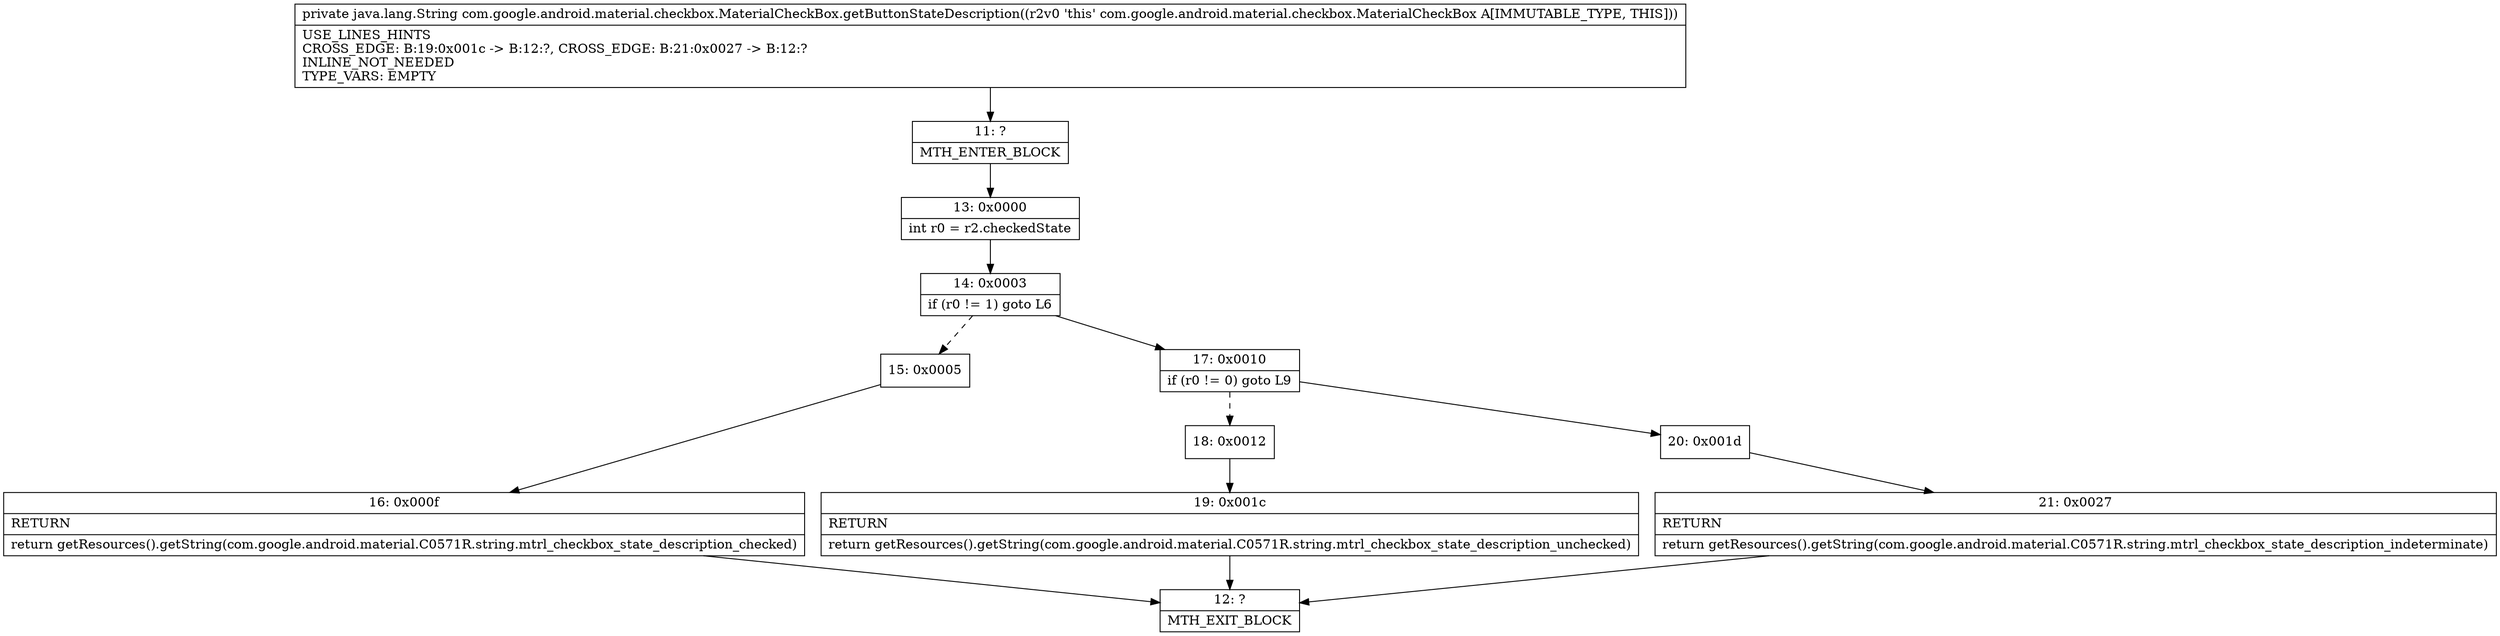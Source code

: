 digraph "CFG forcom.google.android.material.checkbox.MaterialCheckBox.getButtonStateDescription()Ljava\/lang\/String;" {
Node_11 [shape=record,label="{11\:\ ?|MTH_ENTER_BLOCK\l}"];
Node_13 [shape=record,label="{13\:\ 0x0000|int r0 = r2.checkedState\l}"];
Node_14 [shape=record,label="{14\:\ 0x0003|if (r0 != 1) goto L6\l}"];
Node_15 [shape=record,label="{15\:\ 0x0005}"];
Node_16 [shape=record,label="{16\:\ 0x000f|RETURN\l|return getResources().getString(com.google.android.material.C0571R.string.mtrl_checkbox_state_description_checked)\l}"];
Node_12 [shape=record,label="{12\:\ ?|MTH_EXIT_BLOCK\l}"];
Node_17 [shape=record,label="{17\:\ 0x0010|if (r0 != 0) goto L9\l}"];
Node_18 [shape=record,label="{18\:\ 0x0012}"];
Node_19 [shape=record,label="{19\:\ 0x001c|RETURN\l|return getResources().getString(com.google.android.material.C0571R.string.mtrl_checkbox_state_description_unchecked)\l}"];
Node_20 [shape=record,label="{20\:\ 0x001d}"];
Node_21 [shape=record,label="{21\:\ 0x0027|RETURN\l|return getResources().getString(com.google.android.material.C0571R.string.mtrl_checkbox_state_description_indeterminate)\l}"];
MethodNode[shape=record,label="{private java.lang.String com.google.android.material.checkbox.MaterialCheckBox.getButtonStateDescription((r2v0 'this' com.google.android.material.checkbox.MaterialCheckBox A[IMMUTABLE_TYPE, THIS]))  | USE_LINES_HINTS\lCROSS_EDGE: B:19:0x001c \-\> B:12:?, CROSS_EDGE: B:21:0x0027 \-\> B:12:?\lINLINE_NOT_NEEDED\lTYPE_VARS: EMPTY\l}"];
MethodNode -> Node_11;Node_11 -> Node_13;
Node_13 -> Node_14;
Node_14 -> Node_15[style=dashed];
Node_14 -> Node_17;
Node_15 -> Node_16;
Node_16 -> Node_12;
Node_17 -> Node_18[style=dashed];
Node_17 -> Node_20;
Node_18 -> Node_19;
Node_19 -> Node_12;
Node_20 -> Node_21;
Node_21 -> Node_12;
}

